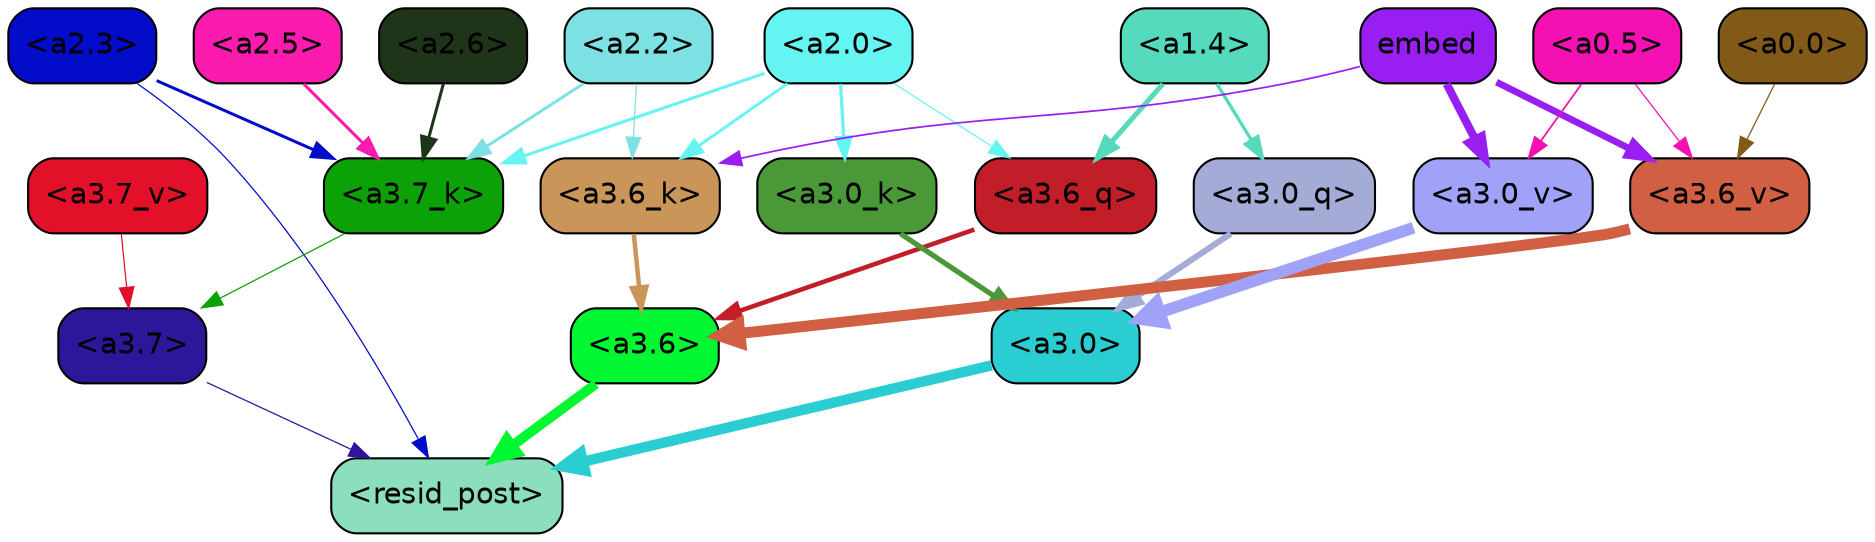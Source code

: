 strict digraph "" {
	graph [bgcolor=transparent,
		layout=dot,
		overlap=false,
		splines=true
	];
	"<a3.7>"	[color=black,
		fillcolor="#2e169a",
		fontname=Helvetica,
		shape=box,
		style="filled, rounded"];
	"<resid_post>"	[color=black,
		fillcolor="#8cdfbd",
		fontname=Helvetica,
		shape=box,
		style="filled, rounded"];
	"<a3.7>" -> "<resid_post>"	[color="#2e169a",
		penwidth=0.6];
	"<a3.6>"	[color=black,
		fillcolor="#00f731",
		fontname=Helvetica,
		shape=box,
		style="filled, rounded"];
	"<a3.6>" -> "<resid_post>"	[color="#00f731",
		penwidth=4.749041676521301];
	"<a3.0>"	[color=black,
		fillcolor="#2aced2",
		fontname=Helvetica,
		shape=box,
		style="filled, rounded"];
	"<a3.0>" -> "<resid_post>"	[color="#2aced2",
		penwidth=5.004215121269226];
	"<a2.3>"	[color=black,
		fillcolor="#030cc8",
		fontname=Helvetica,
		shape=box,
		style="filled, rounded"];
	"<a2.3>" -> "<resid_post>"	[color="#030cc8",
		penwidth=0.6];
	"<a3.7_k>"	[color=black,
		fillcolor="#0da108",
		fontname=Helvetica,
		shape=box,
		style="filled, rounded"];
	"<a2.3>" -> "<a3.7_k>"	[color="#030cc8",
		penwidth=1.4559586644172668];
	"<a3.6_q>"	[color=black,
		fillcolor="#c11e2a",
		fontname=Helvetica,
		shape=box,
		style="filled, rounded"];
	"<a3.6_q>" -> "<a3.6>"	[color="#c11e2a",
		penwidth=2.199681341648102];
	"<a3.0_q>"	[color=black,
		fillcolor="#a4abd6",
		fontname=Helvetica,
		shape=box,
		style="filled, rounded"];
	"<a3.0_q>" -> "<a3.0>"	[color="#a4abd6",
		penwidth=2.9459195733070374];
	"<a3.7_k>" -> "<a3.7>"	[color="#0da108",
		penwidth=0.6];
	"<a3.6_k>"	[color=black,
		fillcolor="#ca9559",
		fontname=Helvetica,
		shape=box,
		style="filled, rounded"];
	"<a3.6_k>" -> "<a3.6>"	[color="#ca9559",
		penwidth=2.13908451795578];
	"<a3.0_k>"	[color=black,
		fillcolor="#4b9838",
		fontname=Helvetica,
		shape=box,
		style="filled, rounded"];
	"<a3.0_k>" -> "<a3.0>"	[color="#4b9838",
		penwidth=2.520303964614868];
	"<a3.7_v>"	[color=black,
		fillcolor="#e31029",
		fontname=Helvetica,
		shape=box,
		style="filled, rounded"];
	"<a3.7_v>" -> "<a3.7>"	[color="#e31029",
		penwidth=0.6];
	"<a3.6_v>"	[color=black,
		fillcolor="#d05f44",
		fontname=Helvetica,
		shape=box,
		style="filled, rounded"];
	"<a3.6_v>" -> "<a3.6>"	[color="#d05f44",
		penwidth=5.297133803367615];
	"<a3.0_v>"	[color=black,
		fillcolor="#a0a2f7",
		fontname=Helvetica,
		shape=box,
		style="filled, rounded"];
	"<a3.0_v>" -> "<a3.0>"	[color="#a0a2f7",
		penwidth=5.680712580680847];
	"<a2.0>"	[color=black,
		fillcolor="#64f4f1",
		fontname=Helvetica,
		shape=box,
		style="filled, rounded"];
	"<a2.0>" -> "<a3.6_q>"	[color="#64f4f1",
		penwidth=0.6];
	"<a2.0>" -> "<a3.7_k>"	[color="#64f4f1",
		penwidth=1.4582423567771912];
	"<a2.0>" -> "<a3.6_k>"	[color="#64f4f1",
		penwidth=1.3792681694030762];
	"<a2.0>" -> "<a3.0_k>"	[color="#64f4f1",
		penwidth=1.5433646440505981];
	"<a1.4>"	[color=black,
		fillcolor="#55dabd",
		fontname=Helvetica,
		shape=box,
		style="filled, rounded"];
	"<a1.4>" -> "<a3.6_q>"	[color="#55dabd",
		penwidth=2.419991135597229];
	"<a1.4>" -> "<a3.0_q>"	[color="#55dabd",
		penwidth=1.6166993975639343];
	"<a2.6>"	[color=black,
		fillcolor="#1f351a",
		fontname=Helvetica,
		shape=box,
		style="filled, rounded"];
	"<a2.6>" -> "<a3.7_k>"	[color="#1f351a",
		penwidth=1.468173325061798];
	"<a2.5>"	[color=black,
		fillcolor="#fc1baf",
		fontname=Helvetica,
		shape=box,
		style="filled, rounded"];
	"<a2.5>" -> "<a3.7_k>"	[color="#fc1baf",
		penwidth=1.457568109035492];
	"<a2.2>"	[color=black,
		fillcolor="#7de1e3",
		fontname=Helvetica,
		shape=box,
		style="filled, rounded"];
	"<a2.2>" -> "<a3.7_k>"	[color="#7de1e3",
		penwidth=1.4199435114860535];
	"<a2.2>" -> "<a3.6_k>"	[color="#7de1e3",
		penwidth=0.6];
	embed	[color=black,
		fillcolor="#981ef2",
		fontname=Helvetica,
		shape=box,
		style="filled, rounded"];
	embed -> "<a3.6_k>"	[color="#981ef2",
		penwidth=0.8273519277572632];
	embed -> "<a3.6_v>"	[color="#981ef2",
		penwidth=3.2414157912135124];
	embed -> "<a3.0_v>"	[color="#981ef2",
		penwidth=3.929257571697235];
	"<a0.5>"	[color=black,
		fillcolor="#f311b3",
		fontname=Helvetica,
		shape=box,
		style="filled, rounded"];
	"<a0.5>" -> "<a3.6_v>"	[color="#f311b3",
		penwidth=0.6];
	"<a0.5>" -> "<a3.0_v>"	[color="#f311b3",
		penwidth=0.8535017371177673];
	"<a0.0>"	[color=black,
		fillcolor="#815a17",
		fontname=Helvetica,
		shape=box,
		style="filled, rounded"];
	"<a0.0>" -> "<a3.6_v>"	[color="#815a17",
		penwidth=0.6];
}
